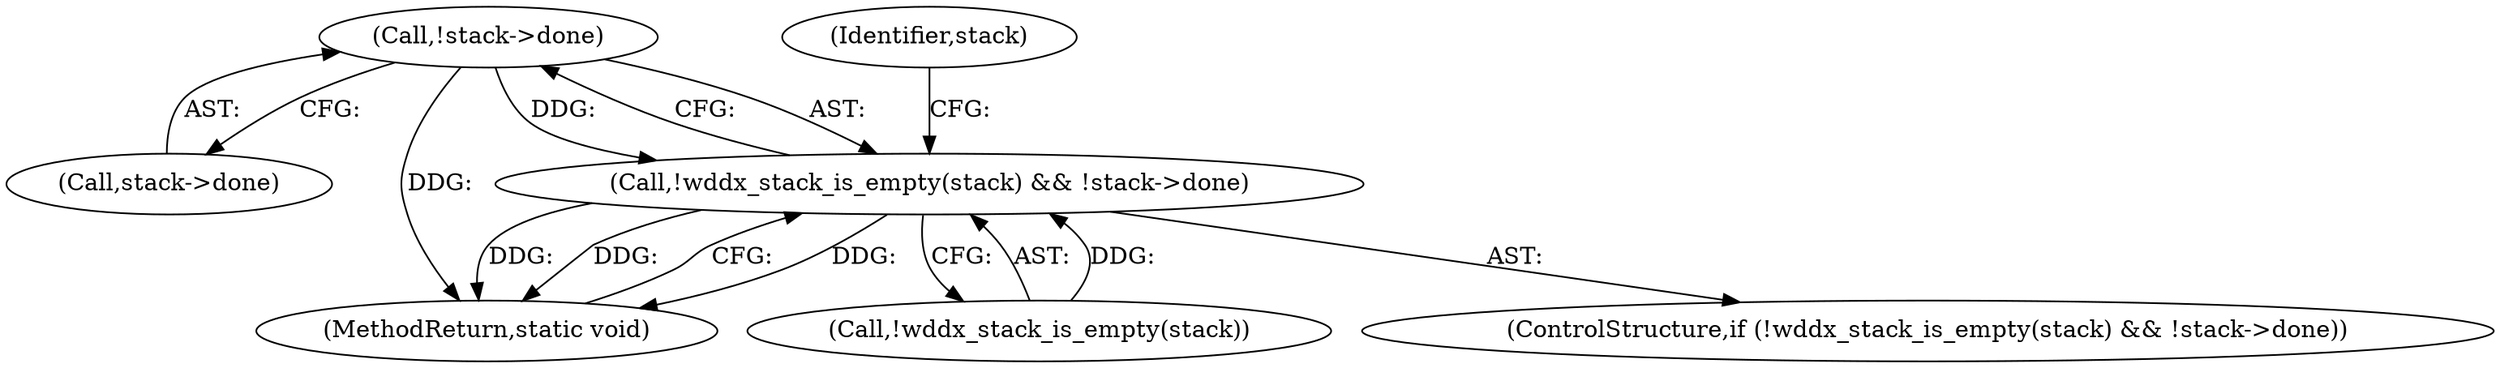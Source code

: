 digraph "0_php-src_426aeb2808955ee3d3f52e0cfb102834cdb836a5?w=1@pointer" {
"1000119" [label="(Call,!stack->done)"];
"1000115" [label="(Call,!wddx_stack_is_empty(stack) && !stack->done)"];
"1000120" [label="(Call,stack->done)"];
"1000115" [label="(Call,!wddx_stack_is_empty(stack) && !stack->done)"];
"1000119" [label="(Call,!stack->done)"];
"1000477" [label="(MethodReturn,static void)"];
"1000125" [label="(Identifier,stack)"];
"1000116" [label="(Call,!wddx_stack_is_empty(stack))"];
"1000114" [label="(ControlStructure,if (!wddx_stack_is_empty(stack) && !stack->done))"];
"1000119" -> "1000115"  [label="AST: "];
"1000119" -> "1000120"  [label="CFG: "];
"1000120" -> "1000119"  [label="AST: "];
"1000115" -> "1000119"  [label="CFG: "];
"1000119" -> "1000477"  [label="DDG: "];
"1000119" -> "1000115"  [label="DDG: "];
"1000115" -> "1000114"  [label="AST: "];
"1000115" -> "1000116"  [label="CFG: "];
"1000116" -> "1000115"  [label="AST: "];
"1000125" -> "1000115"  [label="CFG: "];
"1000477" -> "1000115"  [label="CFG: "];
"1000115" -> "1000477"  [label="DDG: "];
"1000115" -> "1000477"  [label="DDG: "];
"1000115" -> "1000477"  [label="DDG: "];
"1000116" -> "1000115"  [label="DDG: "];
}
